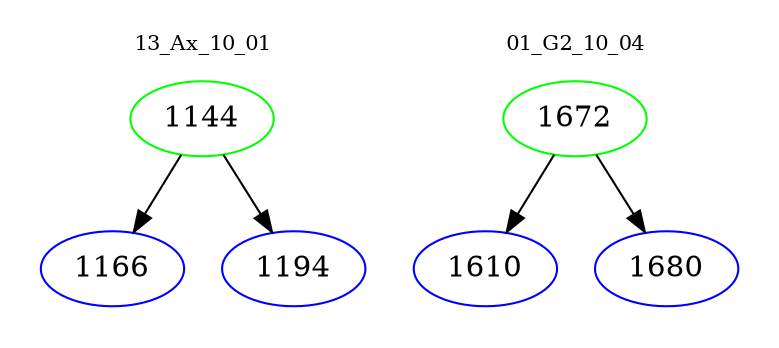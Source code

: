 digraph{
subgraph cluster_0 {
color = white
label = "13_Ax_10_01";
fontsize=10;
T0_1144 [label="1144", color="green"]
T0_1144 -> T0_1166 [color="black"]
T0_1166 [label="1166", color="blue"]
T0_1144 -> T0_1194 [color="black"]
T0_1194 [label="1194", color="blue"]
}
subgraph cluster_1 {
color = white
label = "01_G2_10_04";
fontsize=10;
T1_1672 [label="1672", color="green"]
T1_1672 -> T1_1610 [color="black"]
T1_1610 [label="1610", color="blue"]
T1_1672 -> T1_1680 [color="black"]
T1_1680 [label="1680", color="blue"]
}
}
